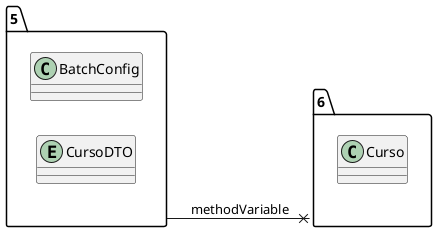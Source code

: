@startuml 
allow_mixing
left to right direction
package "5"{
class BatchConfig
entity CursoDTO

}
package "6"{
class Curso

}
"5" --x "6":methodVariable
@enduml